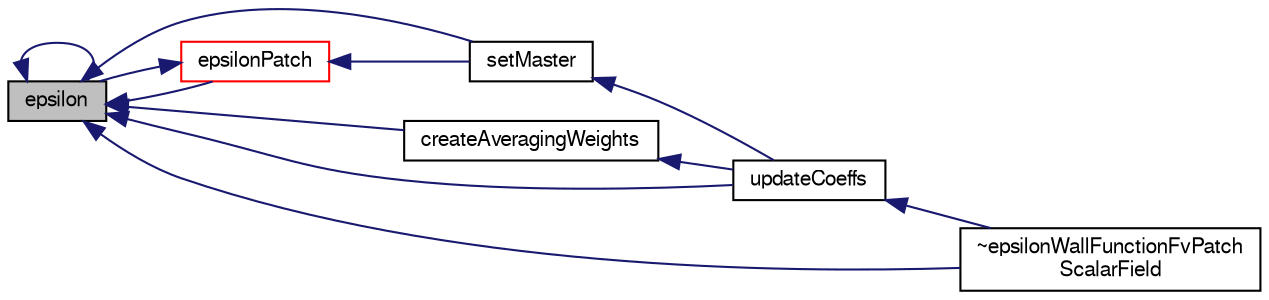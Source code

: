 digraph "epsilon"
{
  bgcolor="transparent";
  edge [fontname="FreeSans",fontsize="10",labelfontname="FreeSans",labelfontsize="10"];
  node [fontname="FreeSans",fontsize="10",shape=record];
  rankdir="LR";
  Node1779 [label="epsilon",height=0.2,width=0.4,color="black", fillcolor="grey75", style="filled", fontcolor="black"];
  Node1779 -> Node1780 [dir="back",color="midnightblue",fontsize="10",style="solid",fontname="FreeSans"];
  Node1780 [label="createAveragingWeights",height=0.2,width=0.4,color="black",URL="$a30682.html#a7e3f26a2eb2d1d475fca3c80c5fa26f0",tooltip="Create the averaging weights for cells which are bounded by. "];
  Node1780 -> Node1781 [dir="back",color="midnightblue",fontsize="10",style="solid",fontname="FreeSans"];
  Node1781 [label="updateCoeffs",height=0.2,width=0.4,color="black",URL="$a30682.html#a7e24eafac629d3733181cd942d4c902f",tooltip="Update the coefficients associated with the patch field. "];
  Node1781 -> Node1782 [dir="back",color="midnightblue",fontsize="10",style="solid",fontname="FreeSans"];
  Node1782 [label="~epsilonWallFunctionFvPatch\lScalarField",height=0.2,width=0.4,color="black",URL="$a30682.html#a98881bea9b62755b180a80471c61424e",tooltip="Destructor. "];
  Node1779 -> Node1779 [dir="back",color="midnightblue",fontsize="10",style="solid",fontname="FreeSans"];
  Node1779 -> Node1783 [dir="back",color="midnightblue",fontsize="10",style="solid",fontname="FreeSans"];
  Node1783 [label="epsilonPatch",height=0.2,width=0.4,color="red",URL="$a30682.html#a0b7034c05195f30b871972d758d7dadd",tooltip="Helper function to return non-const access to an epsilon patch. "];
  Node1783 -> Node1779 [dir="back",color="midnightblue",fontsize="10",style="solid",fontname="FreeSans"];
  Node1783 -> Node1786 [dir="back",color="midnightblue",fontsize="10",style="solid",fontname="FreeSans"];
  Node1786 [label="setMaster",height=0.2,width=0.4,color="black",URL="$a30682.html#af62f4355fcee4da87dbdf3b365d3d73a",tooltip="Set the master patch - master is responsible for updating all. "];
  Node1786 -> Node1781 [dir="back",color="midnightblue",fontsize="10",style="solid",fontname="FreeSans"];
  Node1779 -> Node1786 [dir="back",color="midnightblue",fontsize="10",style="solid",fontname="FreeSans"];
  Node1779 -> Node1781 [dir="back",color="midnightblue",fontsize="10",style="solid",fontname="FreeSans"];
  Node1779 -> Node1782 [dir="back",color="midnightblue",fontsize="10",style="solid",fontname="FreeSans"];
}
